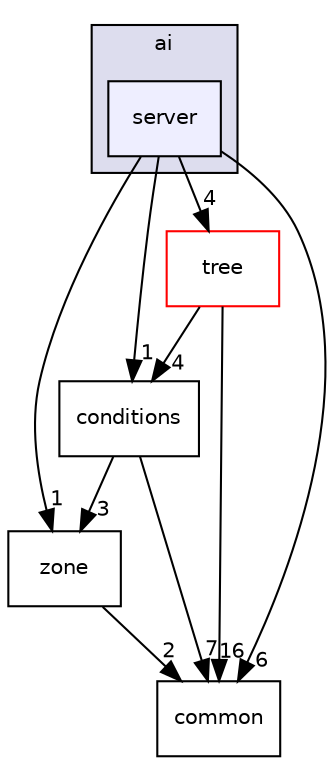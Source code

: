 digraph "/home/mgerhardy/dev/simpleai/src/ai/server" {
  compound=true
  node [ fontsize="10", fontname="Helvetica"];
  edge [ labelfontsize="10", labelfontname="Helvetica"];
  subgraph clusterdir_128a93aeeff33a8423f079f46929dbb3 {
    graph [ bgcolor="#ddddee", pencolor="black", label="ai" fontname="Helvetica", fontsize="10", URL="dir_128a93aeeff33a8423f079f46929dbb3.html"]
  dir_0ecd12b84674f8d63a584d098675a43c [shape=box, label="server", style="filled", fillcolor="#eeeeff", pencolor="black", URL="dir_0ecd12b84674f8d63a584d098675a43c.html"];
  }
  dir_17303d77940fd33d75c32f582a716539 [shape=box label="zone" URL="dir_17303d77940fd33d75c32f582a716539.html"];
  dir_26279f5c56f5918cb81f4f13d1df92ff [shape=box label="conditions" URL="dir_26279f5c56f5918cb81f4f13d1df92ff.html"];
  dir_ed52edb1cd1708cebbaeaa3a408829b9 [shape=box label="tree" fillcolor="white" style="filled" color="red" URL="dir_ed52edb1cd1708cebbaeaa3a408829b9.html"];
  dir_4c8624fe756ae3c7de80e838bac4bfdf [shape=box label="common" URL="dir_4c8624fe756ae3c7de80e838bac4bfdf.html"];
  dir_17303d77940fd33d75c32f582a716539->dir_4c8624fe756ae3c7de80e838bac4bfdf [headlabel="2", labeldistance=1.5 headhref="dir_000013_000003.html"];
  dir_26279f5c56f5918cb81f4f13d1df92ff->dir_17303d77940fd33d75c32f582a716539 [headlabel="3", labeldistance=1.5 headhref="dir_000005_000013.html"];
  dir_26279f5c56f5918cb81f4f13d1df92ff->dir_4c8624fe756ae3c7de80e838bac4bfdf [headlabel="7", labeldistance=1.5 headhref="dir_000005_000003.html"];
  dir_ed52edb1cd1708cebbaeaa3a408829b9->dir_26279f5c56f5918cb81f4f13d1df92ff [headlabel="4", labeldistance=1.5 headhref="dir_000009_000005.html"];
  dir_ed52edb1cd1708cebbaeaa3a408829b9->dir_4c8624fe756ae3c7de80e838bac4bfdf [headlabel="16", labeldistance=1.5 headhref="dir_000009_000003.html"];
  dir_0ecd12b84674f8d63a584d098675a43c->dir_17303d77940fd33d75c32f582a716539 [headlabel="1", labeldistance=1.5 headhref="dir_000008_000013.html"];
  dir_0ecd12b84674f8d63a584d098675a43c->dir_26279f5c56f5918cb81f4f13d1df92ff [headlabel="1", labeldistance=1.5 headhref="dir_000008_000005.html"];
  dir_0ecd12b84674f8d63a584d098675a43c->dir_ed52edb1cd1708cebbaeaa3a408829b9 [headlabel="4", labeldistance=1.5 headhref="dir_000008_000009.html"];
  dir_0ecd12b84674f8d63a584d098675a43c->dir_4c8624fe756ae3c7de80e838bac4bfdf [headlabel="6", labeldistance=1.5 headhref="dir_000008_000003.html"];
}
